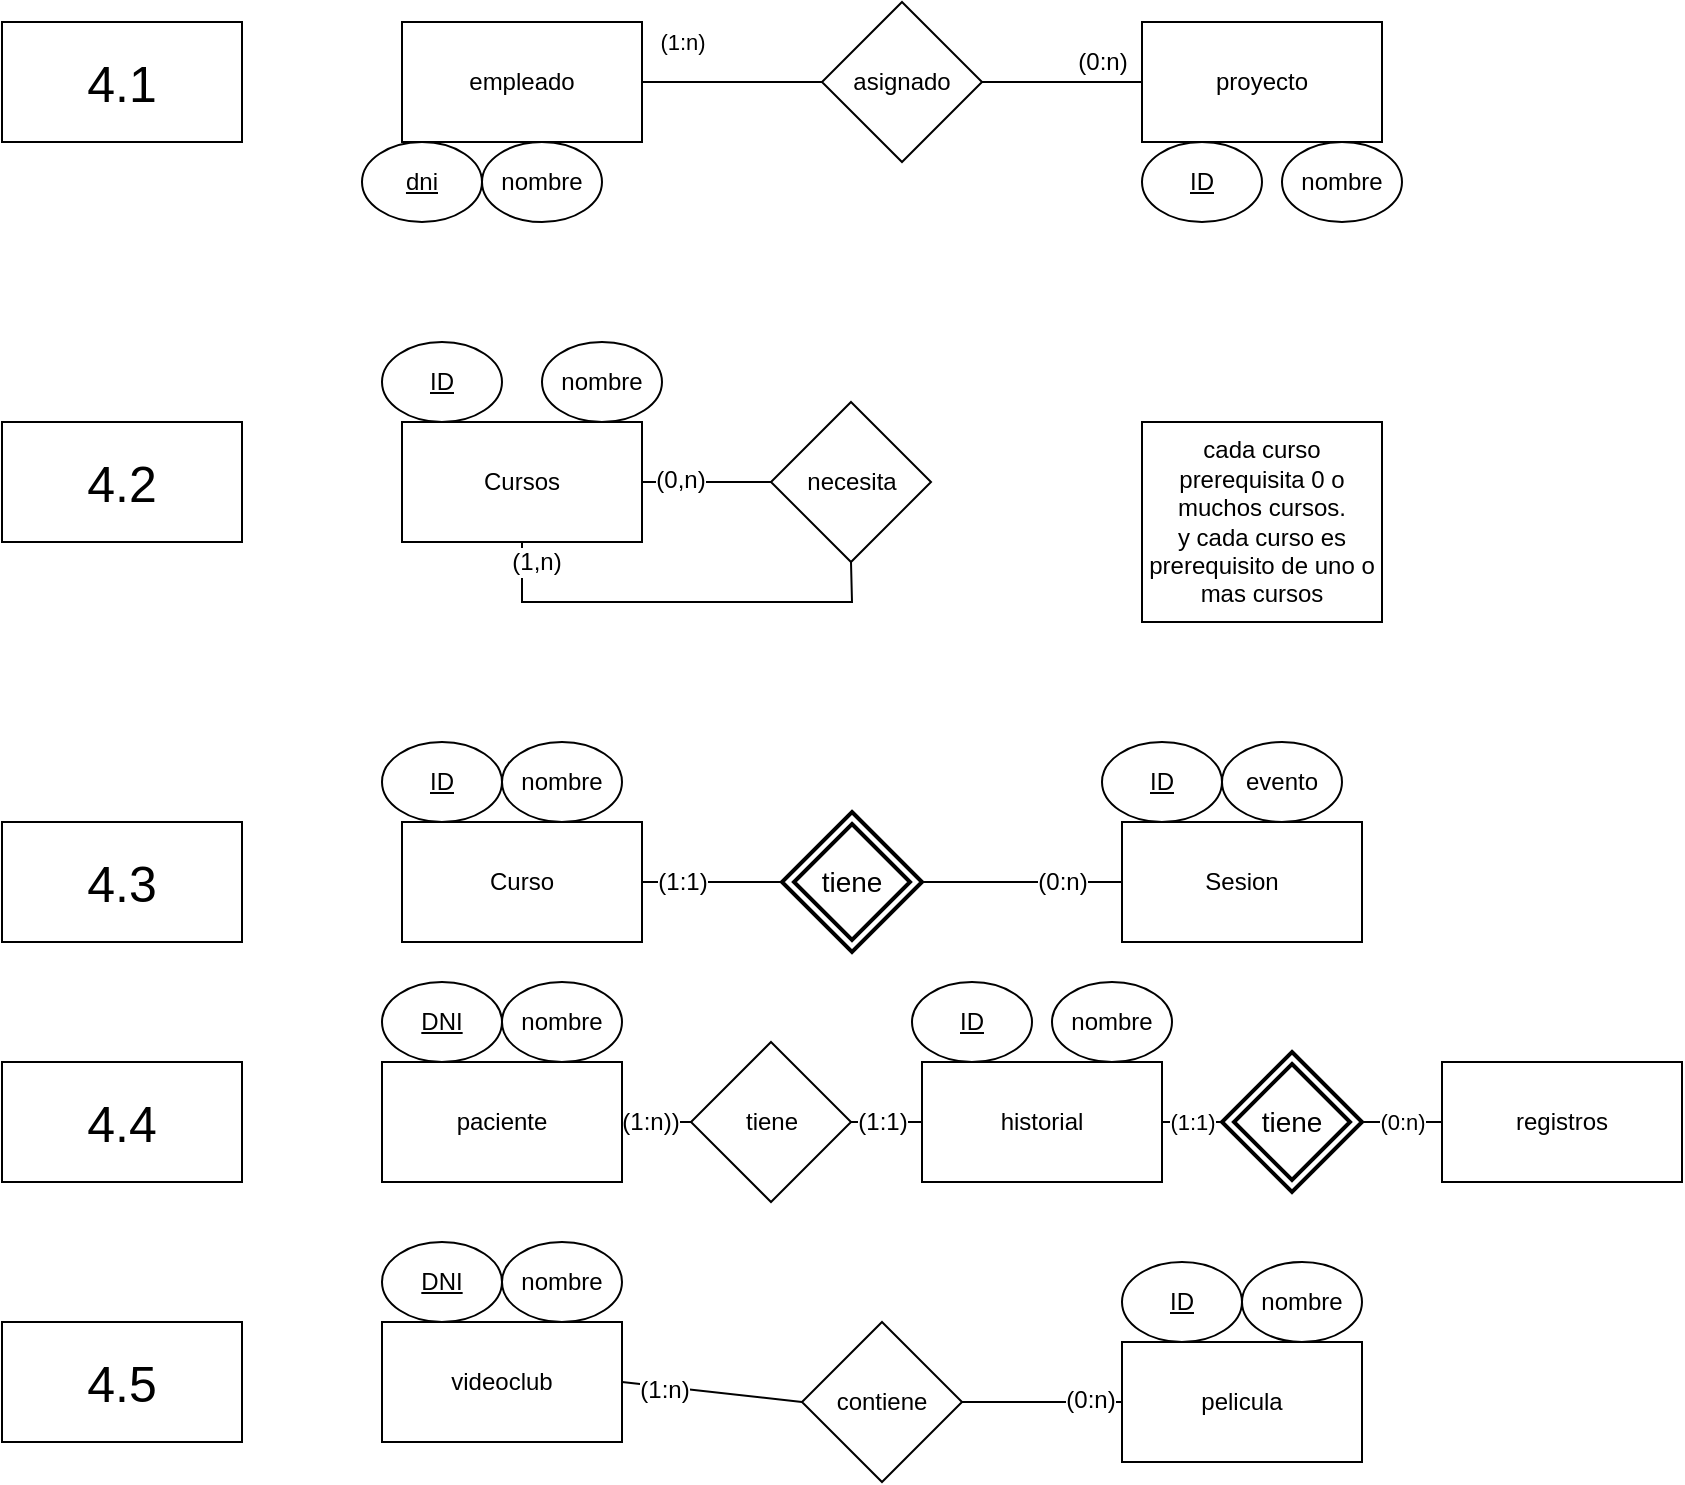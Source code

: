 <mxfile version="11.3.0" type="device" pages="1"><diagram id="J_K_CWwsEg5Wni62Y08e" name="Página-1"><mxGraphModel dx="1024" dy="633" grid="1" gridSize="10" guides="1" tooltips="1" connect="1" arrows="1" fold="1" page="1" pageScale="1" pageWidth="850" pageHeight="1100" math="0" shadow="0"><root><mxCell id="0"/><mxCell id="1" parent="0"/><mxCell id="VulsI2B4CDxT0_AEPA0G-5" value="(1:n)" style="rounded=0;orthogonalLoop=1;jettySize=auto;html=1;exitX=1;exitY=0.5;exitDx=0;exitDy=0;entryX=0;entryY=0.5;entryDx=0;entryDy=0;endArrow=none;endFill=0;" edge="1" parent="1" source="VulsI2B4CDxT0_AEPA0G-2" target="VulsI2B4CDxT0_AEPA0G-4"><mxGeometry x="-0.556" y="20" relative="1" as="geometry"><mxPoint as="offset"/></mxGeometry></mxCell><mxCell id="VulsI2B4CDxT0_AEPA0G-2" value="empleado" style="rounded=0;whiteSpace=wrap;html=1;" vertex="1" parent="1"><mxGeometry x="240" y="40" width="120" height="60" as="geometry"/></mxCell><mxCell id="VulsI2B4CDxT0_AEPA0G-22" value="" style="edgeStyle=none;rounded=0;orthogonalLoop=1;jettySize=auto;html=1;endArrow=none;endFill=0;" edge="1" parent="1" source="VulsI2B4CDxT0_AEPA0G-3" target="VulsI2B4CDxT0_AEPA0G-4"><mxGeometry relative="1" as="geometry"/></mxCell><mxCell id="VulsI2B4CDxT0_AEPA0G-3" value="proyecto" style="rounded=0;whiteSpace=wrap;html=1;" vertex="1" parent="1"><mxGeometry x="610" y="40" width="120" height="60" as="geometry"/></mxCell><mxCell id="VulsI2B4CDxT0_AEPA0G-6" style="edgeStyle=none;rounded=0;orthogonalLoop=1;jettySize=auto;html=1;exitX=1;exitY=0.5;exitDx=0;exitDy=0;entryX=0;entryY=0.5;entryDx=0;entryDy=0;endArrow=none;endFill=0;" edge="1" parent="1" source="VulsI2B4CDxT0_AEPA0G-4" target="VulsI2B4CDxT0_AEPA0G-3"><mxGeometry relative="1" as="geometry"/></mxCell><mxCell id="VulsI2B4CDxT0_AEPA0G-9" value="(0:n)" style="text;html=1;resizable=0;points=[];align=center;verticalAlign=middle;labelBackgroundColor=#ffffff;" vertex="1" connectable="0" parent="VulsI2B4CDxT0_AEPA0G-6"><mxGeometry x="0.567" y="2" relative="1" as="geometry"><mxPoint x="-2.5" y="-8" as="offset"/></mxGeometry></mxCell><mxCell id="VulsI2B4CDxT0_AEPA0G-4" value="asignado" style="rhombus;whiteSpace=wrap;html=1;" vertex="1" parent="1"><mxGeometry x="450" y="30" width="80" height="80" as="geometry"/></mxCell><mxCell id="VulsI2B4CDxT0_AEPA0G-10" value="&lt;font style=&quot;font-size: 25px&quot;&gt;4.1&lt;/font&gt;" style="rounded=0;whiteSpace=wrap;html=1;" vertex="1" parent="1"><mxGeometry x="40" y="40" width="120" height="60" as="geometry"/></mxCell><mxCell id="VulsI2B4CDxT0_AEPA0G-11" value="&lt;font style=&quot;font-size: 25px&quot;&gt;4.2&lt;/font&gt;" style="rounded=0;whiteSpace=wrap;html=1;" vertex="1" parent="1"><mxGeometry x="40" y="240" width="120" height="60" as="geometry"/></mxCell><mxCell id="VulsI2B4CDxT0_AEPA0G-12" value="dni" style="ellipse;whiteSpace=wrap;html=1;fontStyle=4" vertex="1" parent="1"><mxGeometry x="220" y="100" width="60" height="40" as="geometry"/></mxCell><mxCell id="VulsI2B4CDxT0_AEPA0G-13" value="nombre" style="ellipse;whiteSpace=wrap;html=1;" vertex="1" parent="1"><mxGeometry x="280" y="100" width="60" height="40" as="geometry"/></mxCell><mxCell id="VulsI2B4CDxT0_AEPA0G-14" value="nombre" style="ellipse;whiteSpace=wrap;html=1;" vertex="1" parent="1"><mxGeometry x="680" y="100" width="60" height="40" as="geometry"/></mxCell><mxCell id="VulsI2B4CDxT0_AEPA0G-15" value="ID" style="ellipse;whiteSpace=wrap;html=1;fontStyle=4" vertex="1" parent="1"><mxGeometry x="610" y="100" width="60" height="40" as="geometry"/></mxCell><mxCell id="VulsI2B4CDxT0_AEPA0G-19" style="edgeStyle=none;rounded=0;orthogonalLoop=1;jettySize=auto;html=1;exitX=1;exitY=0.5;exitDx=0;exitDy=0;entryX=0;entryY=0.5;entryDx=0;entryDy=0;endArrow=none;endFill=0;" edge="1" parent="1" source="VulsI2B4CDxT0_AEPA0G-16" target="VulsI2B4CDxT0_AEPA0G-17"><mxGeometry relative="1" as="geometry"/></mxCell><mxCell id="VulsI2B4CDxT0_AEPA0G-16" value="Cursos" style="rounded=0;whiteSpace=wrap;html=1;" vertex="1" parent="1"><mxGeometry x="240" y="240" width="120" height="60" as="geometry"/></mxCell><mxCell id="VulsI2B4CDxT0_AEPA0G-20" style="edgeStyle=none;rounded=0;orthogonalLoop=1;jettySize=auto;html=1;exitX=0.5;exitY=1;exitDx=0;exitDy=0;endArrow=none;endFill=0;entryX=0.5;entryY=1;entryDx=0;entryDy=0;" edge="1" parent="1" source="VulsI2B4CDxT0_AEPA0G-17" target="VulsI2B4CDxT0_AEPA0G-16"><mxGeometry relative="1" as="geometry"><mxPoint x="464.5" y="360" as="targetPoint"/><Array as="points"><mxPoint x="465" y="330"/><mxPoint x="300" y="330"/></Array></mxGeometry></mxCell><mxCell id="VulsI2B4CDxT0_AEPA0G-17" value="necesita" style="rhombus;whiteSpace=wrap;html=1;" vertex="1" parent="1"><mxGeometry x="424.5" y="230" width="80" height="80" as="geometry"/></mxCell><mxCell id="VulsI2B4CDxT0_AEPA0G-21" value="ID" style="ellipse;whiteSpace=wrap;html=1;fontStyle=4" vertex="1" parent="1"><mxGeometry x="230" y="200" width="60" height="40" as="geometry"/></mxCell><mxCell id="VulsI2B4CDxT0_AEPA0G-25" value="nombre" style="ellipse;whiteSpace=wrap;html=1;fontStyle=0" vertex="1" parent="1"><mxGeometry x="310" y="200" width="60" height="40" as="geometry"/></mxCell><mxCell id="VulsI2B4CDxT0_AEPA0G-27" value="&lt;font style=&quot;font-size: 25px&quot;&gt;4.3&lt;/font&gt;" style="rounded=0;whiteSpace=wrap;html=1;" vertex="1" parent="1"><mxGeometry x="40" y="440" width="120" height="60" as="geometry"/></mxCell><mxCell id="VulsI2B4CDxT0_AEPA0G-33" style="edgeStyle=none;rounded=0;orthogonalLoop=1;jettySize=auto;html=1;exitX=1;exitY=0.5;exitDx=0;exitDy=0;entryX=0;entryY=0.5;entryDx=0;entryDy=0;endArrow=none;endFill=0;" edge="1" parent="1" source="VulsI2B4CDxT0_AEPA0G-28" target="VulsI2B4CDxT0_AEPA0G-75"><mxGeometry relative="1" as="geometry"><mxPoint x="424.5" y="470" as="targetPoint"/></mxGeometry></mxCell><mxCell id="VulsI2B4CDxT0_AEPA0G-43" value="(1:1)" style="text;html=1;resizable=0;points=[];align=center;verticalAlign=middle;labelBackgroundColor=#ffffff;" vertex="1" connectable="0" parent="VulsI2B4CDxT0_AEPA0G-33"><mxGeometry x="-0.732" relative="1" as="geometry"><mxPoint x="10" as="offset"/></mxGeometry></mxCell><mxCell id="VulsI2B4CDxT0_AEPA0G-28" value="Curso" style="rounded=0;whiteSpace=wrap;html=1;" vertex="1" parent="1"><mxGeometry x="240" y="440" width="120" height="60" as="geometry"/></mxCell><mxCell id="VulsI2B4CDxT0_AEPA0G-34" style="edgeStyle=none;rounded=0;orthogonalLoop=1;jettySize=auto;html=1;exitX=1;exitY=0.5;exitDx=0;exitDy=0;entryX=0;entryY=0.5;entryDx=0;entryDy=0;endArrow=none;endFill=0;" edge="1" parent="1" source="VulsI2B4CDxT0_AEPA0G-75" target="VulsI2B4CDxT0_AEPA0G-30"><mxGeometry relative="1" as="geometry"><mxPoint x="504.5" y="470" as="sourcePoint"/></mxGeometry></mxCell><mxCell id="VulsI2B4CDxT0_AEPA0G-30" value="Sesion" style="rounded=0;whiteSpace=wrap;html=1;" vertex="1" parent="1"><mxGeometry x="600" y="440" width="120" height="60" as="geometry"/></mxCell><mxCell id="VulsI2B4CDxT0_AEPA0G-35" value="ID" style="ellipse;whiteSpace=wrap;html=1;fontStyle=4" vertex="1" parent="1"><mxGeometry x="230" y="400" width="60" height="40" as="geometry"/></mxCell><mxCell id="VulsI2B4CDxT0_AEPA0G-36" value="nombre" style="ellipse;whiteSpace=wrap;html=1;fontStyle=0" vertex="1" parent="1"><mxGeometry x="290" y="400" width="60" height="40" as="geometry"/></mxCell><mxCell id="VulsI2B4CDxT0_AEPA0G-37" value="(0,n)" style="text;html=1;resizable=0;points=[];align=center;verticalAlign=middle;labelBackgroundColor=#ffffff;" vertex="1" connectable="0" parent="1"><mxGeometry x="378.333" y="269.0" as="geometry"><mxPoint as="offset"/></mxGeometry></mxCell><mxCell id="VulsI2B4CDxT0_AEPA0G-38" value="(1,n)" style="text;html=1;resizable=0;points=[];align=center;verticalAlign=middle;labelBackgroundColor=#ffffff;" vertex="1" connectable="0" parent="1"><mxGeometry x="319.833" y="260.0" as="geometry"><mxPoint x="-13" y="50" as="offset"/></mxGeometry></mxCell><mxCell id="VulsI2B4CDxT0_AEPA0G-42" value="cada curso prerequisita 0 o muchos cursos.&lt;br&gt;y cada curso es prerequisito de uno o mas cursos" style="rounded=0;whiteSpace=wrap;html=1;" vertex="1" parent="1"><mxGeometry x="610" y="240" width="120" height="100" as="geometry"/></mxCell><mxCell id="VulsI2B4CDxT0_AEPA0G-44" value="ID" style="ellipse;whiteSpace=wrap;html=1;fontStyle=4" vertex="1" parent="1"><mxGeometry x="590" y="400" width="60" height="40" as="geometry"/></mxCell><mxCell id="VulsI2B4CDxT0_AEPA0G-45" value="evento" style="ellipse;whiteSpace=wrap;html=1;fontStyle=0" vertex="1" parent="1"><mxGeometry x="650" y="400" width="60" height="40" as="geometry"/></mxCell><mxCell id="VulsI2B4CDxT0_AEPA0G-46" value="(0:n)" style="text;html=1;resizable=0;points=[];align=center;verticalAlign=middle;labelBackgroundColor=#ffffff;" vertex="1" connectable="0" parent="1"><mxGeometry x="559.845" y="470.0" as="geometry"><mxPoint x="10" as="offset"/></mxGeometry></mxCell><mxCell id="VulsI2B4CDxT0_AEPA0G-47" value="&lt;font style=&quot;font-size: 25px&quot;&gt;4.4&lt;/font&gt;" style="rounded=0;whiteSpace=wrap;html=1;" vertex="1" parent="1"><mxGeometry x="40" y="560" width="120" height="60" as="geometry"/></mxCell><mxCell id="VulsI2B4CDxT0_AEPA0G-51" style="edgeStyle=none;rounded=0;orthogonalLoop=1;jettySize=auto;html=1;exitX=1;exitY=0.5;exitDx=0;exitDy=0;entryX=0;entryY=0.5;entryDx=0;entryDy=0;endArrow=none;endFill=0;" edge="1" parent="1" source="VulsI2B4CDxT0_AEPA0G-48" target="VulsI2B4CDxT0_AEPA0G-49"><mxGeometry relative="1" as="geometry"/></mxCell><mxCell id="VulsI2B4CDxT0_AEPA0G-53" value="(1:n))" style="text;html=1;resizable=0;points=[];align=center;verticalAlign=middle;labelBackgroundColor=#ffffff;" vertex="1" connectable="0" parent="VulsI2B4CDxT0_AEPA0G-51"><mxGeometry x="-0.696" y="-1" relative="1" as="geometry"><mxPoint x="9" y="-1" as="offset"/></mxGeometry></mxCell><mxCell id="VulsI2B4CDxT0_AEPA0G-48" value="paciente" style="rounded=0;whiteSpace=wrap;html=1;" vertex="1" parent="1"><mxGeometry x="230" y="560" width="120" height="60" as="geometry"/></mxCell><mxCell id="VulsI2B4CDxT0_AEPA0G-52" style="edgeStyle=none;rounded=0;orthogonalLoop=1;jettySize=auto;html=1;exitX=1;exitY=0.5;exitDx=0;exitDy=0;endArrow=none;endFill=0;entryX=0;entryY=0.5;entryDx=0;entryDy=0;" edge="1" parent="1" source="VulsI2B4CDxT0_AEPA0G-49" target="VulsI2B4CDxT0_AEPA0G-50"><mxGeometry relative="1" as="geometry"><mxPoint x="480" y="570" as="targetPoint"/></mxGeometry></mxCell><mxCell id="VulsI2B4CDxT0_AEPA0G-54" value="(1:1)" style="text;html=1;resizable=0;points=[];align=center;verticalAlign=middle;labelBackgroundColor=#ffffff;" vertex="1" connectable="0" parent="VulsI2B4CDxT0_AEPA0G-52"><mxGeometry x="0.727" y="4" relative="1" as="geometry"><mxPoint x="-15.5" y="4" as="offset"/></mxGeometry></mxCell><mxCell id="VulsI2B4CDxT0_AEPA0G-49" value="tiene" style="rhombus;whiteSpace=wrap;html=1;" vertex="1" parent="1"><mxGeometry x="384.5" y="550" width="80" height="80" as="geometry"/></mxCell><mxCell id="VulsI2B4CDxT0_AEPA0G-72" value="(1:1)" style="edgeStyle=none;rounded=0;orthogonalLoop=1;jettySize=auto;html=1;exitX=1;exitY=0.5;exitDx=0;exitDy=0;endArrow=none;endFill=0;" edge="1" parent="1" source="VulsI2B4CDxT0_AEPA0G-50" target="VulsI2B4CDxT0_AEPA0G-71"><mxGeometry relative="1" as="geometry"/></mxCell><mxCell id="VulsI2B4CDxT0_AEPA0G-50" value="historial" style="rounded=0;whiteSpace=wrap;html=1;" vertex="1" parent="1"><mxGeometry x="500" y="560" width="120" height="60" as="geometry"/></mxCell><mxCell id="VulsI2B4CDxT0_AEPA0G-55" value="&lt;font style=&quot;font-size: 25px&quot;&gt;4.5&lt;/font&gt;" style="rounded=0;whiteSpace=wrap;html=1;" vertex="1" parent="1"><mxGeometry x="40" y="690" width="120" height="60" as="geometry"/></mxCell><mxCell id="VulsI2B4CDxT0_AEPA0G-59" style="edgeStyle=none;rounded=0;orthogonalLoop=1;jettySize=auto;html=1;exitX=1;exitY=0.5;exitDx=0;exitDy=0;entryX=0;entryY=0.5;entryDx=0;entryDy=0;endArrow=none;endFill=0;" edge="1" parent="1" source="VulsI2B4CDxT0_AEPA0G-56" target="VulsI2B4CDxT0_AEPA0G-57"><mxGeometry relative="1" as="geometry"/></mxCell><mxCell id="VulsI2B4CDxT0_AEPA0G-61" value="(1:n)" style="text;html=1;resizable=0;points=[];align=center;verticalAlign=middle;labelBackgroundColor=#ffffff;" vertex="1" connectable="0" parent="VulsI2B4CDxT0_AEPA0G-59"><mxGeometry x="-0.538" y="-2" relative="1" as="geometry"><mxPoint y="-1" as="offset"/></mxGeometry></mxCell><mxCell id="VulsI2B4CDxT0_AEPA0G-56" value="videoclub" style="rounded=0;whiteSpace=wrap;html=1;" vertex="1" parent="1"><mxGeometry x="230" y="690" width="120" height="60" as="geometry"/></mxCell><mxCell id="VulsI2B4CDxT0_AEPA0G-60" style="edgeStyle=none;rounded=0;orthogonalLoop=1;jettySize=auto;html=1;exitX=1;exitY=0.5;exitDx=0;exitDy=0;entryX=0;entryY=0.5;entryDx=0;entryDy=0;endArrow=none;endFill=0;" edge="1" parent="1" source="VulsI2B4CDxT0_AEPA0G-57" target="VulsI2B4CDxT0_AEPA0G-58"><mxGeometry relative="1" as="geometry"/></mxCell><mxCell id="VulsI2B4CDxT0_AEPA0G-62" value="(0:n)" style="text;html=1;resizable=0;points=[];align=center;verticalAlign=middle;labelBackgroundColor=#ffffff;" vertex="1" connectable="0" parent="VulsI2B4CDxT0_AEPA0G-60"><mxGeometry x="0.59" y="1" relative="1" as="geometry"><mxPoint as="offset"/></mxGeometry></mxCell><mxCell id="VulsI2B4CDxT0_AEPA0G-57" value="contiene" style="rhombus;whiteSpace=wrap;html=1;" vertex="1" parent="1"><mxGeometry x="440" y="690" width="80" height="80" as="geometry"/></mxCell><mxCell id="VulsI2B4CDxT0_AEPA0G-58" value="pelicula" style="rounded=0;whiteSpace=wrap;html=1;" vertex="1" parent="1"><mxGeometry x="600" y="700" width="120" height="60" as="geometry"/></mxCell><mxCell id="VulsI2B4CDxT0_AEPA0G-63" value="DNI" style="ellipse;whiteSpace=wrap;html=1;fontStyle=4" vertex="1" parent="1"><mxGeometry x="230" y="520" width="60" height="40" as="geometry"/></mxCell><mxCell id="VulsI2B4CDxT0_AEPA0G-64" value="DNI" style="ellipse;whiteSpace=wrap;html=1;fontStyle=4" vertex="1" parent="1"><mxGeometry x="230" y="650" width="60" height="40" as="geometry"/></mxCell><mxCell id="VulsI2B4CDxT0_AEPA0G-65" value="nombre" style="ellipse;whiteSpace=wrap;html=1;fontStyle=0" vertex="1" parent="1"><mxGeometry x="290" y="520" width="60" height="40" as="geometry"/></mxCell><mxCell id="VulsI2B4CDxT0_AEPA0G-66" value="nombre" style="ellipse;whiteSpace=wrap;html=1;fontStyle=0" vertex="1" parent="1"><mxGeometry x="290" y="650" width="60" height="40" as="geometry"/></mxCell><mxCell id="VulsI2B4CDxT0_AEPA0G-67" value="ID" style="ellipse;whiteSpace=wrap;html=1;fontStyle=4" vertex="1" parent="1"><mxGeometry x="495" y="520" width="60" height="40" as="geometry"/></mxCell><mxCell id="VulsI2B4CDxT0_AEPA0G-68" value="ID" style="ellipse;whiteSpace=wrap;html=1;fontStyle=4" vertex="1" parent="1"><mxGeometry x="600" y="660" width="60" height="40" as="geometry"/></mxCell><mxCell id="VulsI2B4CDxT0_AEPA0G-69" value="nombre" style="ellipse;whiteSpace=wrap;html=1;fontStyle=0" vertex="1" parent="1"><mxGeometry x="565" y="520" width="60" height="40" as="geometry"/></mxCell><mxCell id="VulsI2B4CDxT0_AEPA0G-70" value="nombre" style="ellipse;whiteSpace=wrap;html=1;fontStyle=0" vertex="1" parent="1"><mxGeometry x="660" y="660" width="60" height="40" as="geometry"/></mxCell><mxCell id="VulsI2B4CDxT0_AEPA0G-74" value="(0:n)" style="edgeStyle=none;rounded=0;orthogonalLoop=1;jettySize=auto;html=1;exitX=1;exitY=0.5;exitDx=0;exitDy=0;entryX=0;entryY=0.5;entryDx=0;entryDy=0;endArrow=none;endFill=0;" edge="1" parent="1" source="VulsI2B4CDxT0_AEPA0G-71" target="VulsI2B4CDxT0_AEPA0G-73"><mxGeometry relative="1" as="geometry"/></mxCell><mxCell id="VulsI2B4CDxT0_AEPA0G-71" value="tiene" style="shape=rhombus;double=1;strokeWidth=2;fontSize=17;perimeter=rhombusPerimeter;whiteSpace=wrap;html=1;align=center;fontSize=14;" vertex="1" parent="1"><mxGeometry x="650" y="555" width="70" height="70" as="geometry"/></mxCell><mxCell id="VulsI2B4CDxT0_AEPA0G-73" value="registros" style="rounded=0;whiteSpace=wrap;html=1;" vertex="1" parent="1"><mxGeometry x="760" y="560" width="120" height="60" as="geometry"/></mxCell><mxCell id="VulsI2B4CDxT0_AEPA0G-75" value="tiene" style="shape=rhombus;double=1;strokeWidth=2;fontSize=17;perimeter=rhombusPerimeter;whiteSpace=wrap;html=1;align=center;fontSize=14;" vertex="1" parent="1"><mxGeometry x="430" y="435" width="70" height="70" as="geometry"/></mxCell></root></mxGraphModel></diagram></mxfile>
